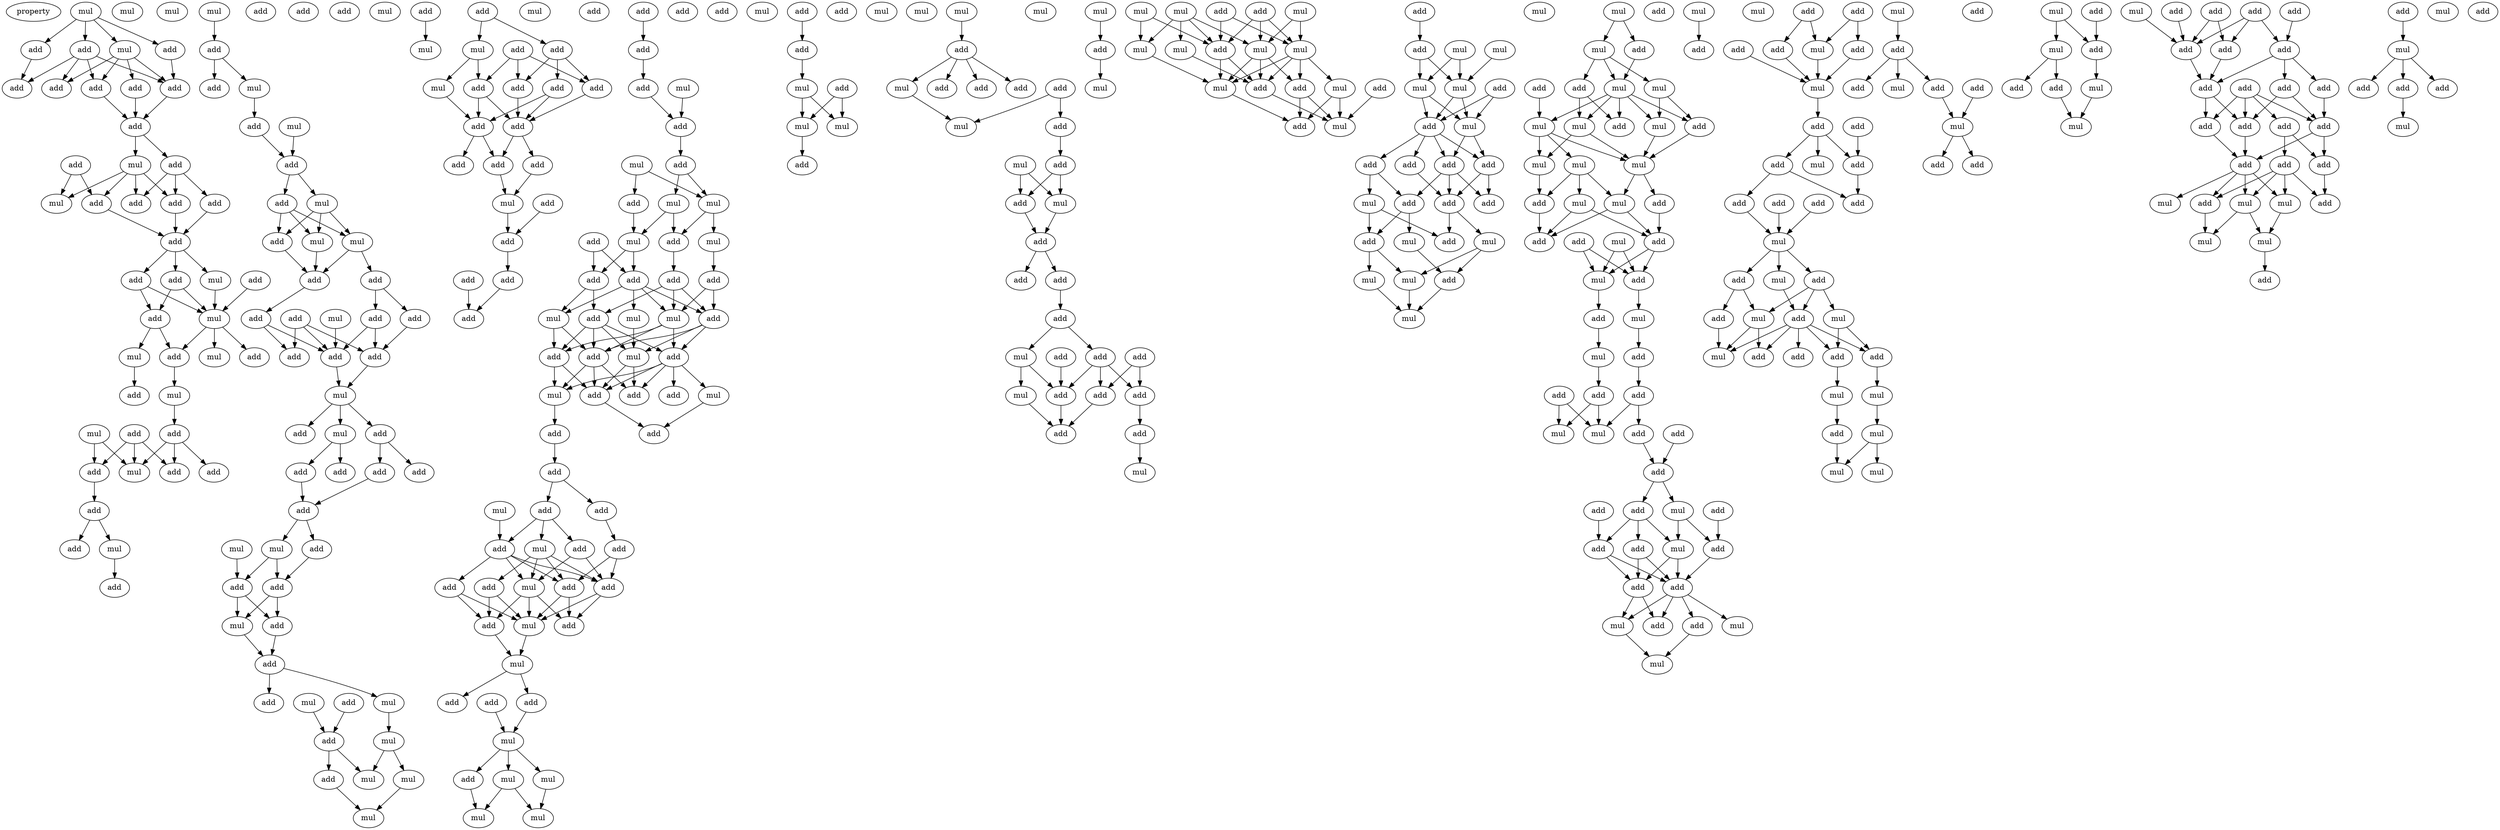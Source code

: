 digraph {
    node [fontcolor=black]
    property [mul=2,lf=1.0]
    0 [ label = mul ];
    1 [ label = add ];
    2 [ label = add ];
    3 [ label = mul ];
    4 [ label = add ];
    5 [ label = add ];
    6 [ label = add ];
    7 [ label = add ];
    8 [ label = add ];
    9 [ label = add ];
    10 [ label = add ];
    11 [ label = add ];
    12 [ label = add ];
    13 [ label = mul ];
    14 [ label = add ];
    15 [ label = add ];
    16 [ label = mul ];
    17 [ label = add ];
    18 [ label = add ];
    19 [ label = add ];
    20 [ label = mul ];
    21 [ label = add ];
    22 [ label = add ];
    23 [ label = add ];
    24 [ label = add ];
    25 [ label = mul ];
    26 [ label = mul ];
    27 [ label = add ];
    28 [ label = mul ];
    29 [ label = mul ];
    30 [ label = add ];
    31 [ label = mul ];
    32 [ label = add ];
    33 [ label = add ];
    34 [ label = mul ];
    35 [ label = add ];
    36 [ label = add ];
    37 [ label = add ];
    38 [ label = mul ];
    39 [ label = add ];
    40 [ label = add ];
    41 [ label = mul ];
    42 [ label = add ];
    43 [ label = mul ];
    44 [ label = mul ];
    45 [ label = add ];
    46 [ label = add ];
    47 [ label = add ];
    48 [ label = mul ];
    49 [ label = add ];
    50 [ label = mul ];
    51 [ label = add ];
    52 [ label = add ];
    53 [ label = mul ];
    54 [ label = mul ];
    55 [ label = mul ];
    56 [ label = add ];
    57 [ label = add ];
    58 [ label = add ];
    59 [ label = add ];
    60 [ label = add ];
    61 [ label = add ];
    62 [ label = add ];
    63 [ label = mul ];
    64 [ label = add ];
    65 [ label = add ];
    66 [ label = add ];
    67 [ label = mul ];
    68 [ label = add ];
    69 [ label = mul ];
    70 [ label = add ];
    71 [ label = add ];
    72 [ label = add ];
    73 [ label = add ];
    74 [ label = add ];
    75 [ label = add ];
    76 [ label = add ];
    77 [ label = add ];
    78 [ label = mul ];
    79 [ label = mul ];
    80 [ label = add ];
    81 [ label = add ];
    82 [ label = mul ];
    83 [ label = add ];
    84 [ label = add ];
    85 [ label = add ];
    86 [ label = add ];
    87 [ label = add ];
    88 [ label = mul ];
    89 [ label = mul ];
    90 [ label = mul ];
    91 [ label = add ];
    92 [ label = mul ];
    93 [ label = mul ];
    94 [ label = add ];
    95 [ label = mul ];
    96 [ label = add ];
    97 [ label = mul ];
    98 [ label = add ];
    99 [ label = mul ];
    100 [ label = add ];
    101 [ label = add ];
    102 [ label = mul ];
    103 [ label = mul ];
    104 [ label = add ];
    105 [ label = add ];
    106 [ label = add ];
    107 [ label = add ];
    108 [ label = add ];
    109 [ label = mul ];
    110 [ label = add ];
    111 [ label = add ];
    112 [ label = add ];
    113 [ label = add ];
    114 [ label = add ];
    115 [ label = mul ];
    116 [ label = add ];
    117 [ label = add ];
    118 [ label = add ];
    119 [ label = add ];
    120 [ label = add ];
    121 [ label = add ];
    122 [ label = add ];
    123 [ label = add ];
    124 [ label = add ];
    125 [ label = add ];
    126 [ label = mul ];
    127 [ label = add ];
    128 [ label = add ];
    129 [ label = mul ];
    130 [ label = add ];
    131 [ label = add ];
    132 [ label = mul ];
    133 [ label = mul ];
    134 [ label = add ];
    135 [ label = mul ];
    136 [ label = add ];
    137 [ label = mul ];
    138 [ label = add ];
    139 [ label = add ];
    140 [ label = add ];
    141 [ label = add ];
    142 [ label = add ];
    143 [ label = add ];
    144 [ label = mul ];
    145 [ label = mul ];
    146 [ label = mul ];
    147 [ label = add ];
    148 [ label = mul ];
    149 [ label = add ];
    150 [ label = add ];
    151 [ label = mul ];
    152 [ label = add ];
    153 [ label = add ];
    154 [ label = add ];
    155 [ label = mul ];
    156 [ label = add ];
    157 [ label = add ];
    158 [ label = add ];
    159 [ label = add ];
    160 [ label = add ];
    161 [ label = mul ];
    162 [ label = add ];
    163 [ label = add ];
    164 [ label = add ];
    165 [ label = mul ];
    166 [ label = add ];
    167 [ label = add ];
    168 [ label = add ];
    169 [ label = add ];
    170 [ label = mul ];
    171 [ label = add ];
    172 [ label = mul ];
    173 [ label = add ];
    174 [ label = mul ];
    175 [ label = add ];
    176 [ label = add ];
    177 [ label = add ];
    178 [ label = mul ];
    179 [ label = add ];
    180 [ label = mul ];
    181 [ label = mul ];
    182 [ label = mul ];
    183 [ label = add ];
    184 [ label = mul ];
    185 [ label = add ];
    186 [ label = mul ];
    187 [ label = add ];
    188 [ label = mul ];
    189 [ label = mul ];
    190 [ label = add ];
    191 [ label = mul ];
    192 [ label = mul ];
    193 [ label = add ];
    194 [ label = mul ];
    195 [ label = mul ];
    196 [ label = mul ];
    197 [ label = add ];
    198 [ label = add ];
    199 [ label = add ];
    200 [ label = add ];
    201 [ label = add ];
    202 [ label = mul ];
    203 [ label = mul ];
    204 [ label = add ];
    205 [ label = mul ];
    206 [ label = add ];
    207 [ label = add ];
    208 [ label = mul ];
    209 [ label = mul ];
    210 [ label = add ];
    211 [ label = add ];
    212 [ label = add ];
    213 [ label = add ];
    214 [ label = mul ];
    215 [ label = add ];
    216 [ label = mul ];
    217 [ label = add ];
    218 [ label = add ];
    219 [ label = add ];
    220 [ label = add ];
    221 [ label = add ];
    222 [ label = add ];
    223 [ label = mul ];
    224 [ label = add ];
    225 [ label = add ];
    226 [ label = mul ];
    227 [ label = mul ];
    228 [ label = add ];
    229 [ label = mul ];
    230 [ label = add ];
    231 [ label = mul ];
    232 [ label = mul ];
    233 [ label = mul ];
    234 [ label = add ];
    235 [ label = mul ];
    236 [ label = mul ];
    237 [ label = add ];
    238 [ label = mul ];
    239 [ label = add ];
    240 [ label = add ];
    241 [ label = mul ];
    242 [ label = mul ];
    243 [ label = add ];
    244 [ label = add ];
    245 [ label = mul ];
    246 [ label = add ];
    247 [ label = mul ];
    248 [ label = mul ];
    249 [ label = mul ];
    250 [ label = add ];
    251 [ label = add ];
    252 [ label = mul ];
    253 [ label = add ];
    254 [ label = add ];
    255 [ label = add ];
    256 [ label = add ];
    257 [ label = add ];
    258 [ label = mul ];
    259 [ label = add ];
    260 [ label = add ];
    261 [ label = add ];
    262 [ label = add ];
    263 [ label = mul ];
    264 [ label = mul ];
    265 [ label = mul ];
    266 [ label = add ];
    267 [ label = mul ];
    268 [ label = mul ];
    269 [ label = mul ];
    270 [ label = mul ];
    271 [ label = add ];
    272 [ label = mul ];
    273 [ label = mul ];
    274 [ label = add ];
    275 [ label = add ];
    276 [ label = mul ];
    277 [ label = add ];
    278 [ label = mul ];
    279 [ label = add ];
    280 [ label = add ];
    281 [ label = mul ];
    282 [ label = mul ];
    283 [ label = mul ];
    284 [ label = mul ];
    285 [ label = mul ];
    286 [ label = mul ];
    287 [ label = add ];
    288 [ label = add ];
    289 [ label = mul ];
    290 [ label = add ];
    291 [ label = add ];
    292 [ label = mul ];
    293 [ label = add ];
    294 [ label = add ];
    295 [ label = mul ];
    296 [ label = mul ];
    297 [ label = add ];
    298 [ label = add ];
    299 [ label = mul ];
    300 [ label = add ];
    301 [ label = add ];
    302 [ label = add ];
    303 [ label = mul ];
    304 [ label = add ];
    305 [ label = add ];
    306 [ label = mul ];
    307 [ label = add ];
    308 [ label = add ];
    309 [ label = add ];
    310 [ label = add ];
    311 [ label = mul ];
    312 [ label = add ];
    313 [ label = mul ];
    314 [ label = add ];
    315 [ label = add ];
    316 [ label = add ];
    317 [ label = add ];
    318 [ label = mul ];
    319 [ label = mul ];
    320 [ label = add ];
    321 [ label = add ];
    322 [ label = mul ];
    323 [ label = mul ];
    324 [ label = add ];
    325 [ label = mul ];
    326 [ label = add ];
    327 [ label = add ];
    328 [ label = add ];
    329 [ label = add ];
    330 [ label = mul ];
    331 [ label = add ];
    332 [ label = mul ];
    333 [ label = add ];
    334 [ label = add ];
    335 [ label = mul ];
    336 [ label = add ];
    337 [ label = add ];
    338 [ label = add ];
    339 [ label = add ];
    340 [ label = add ];
    341 [ label = add ];
    342 [ label = mul ];
    343 [ label = mul ];
    344 [ label = add ];
    345 [ label = add ];
    346 [ label = add ];
    347 [ label = mul ];
    348 [ label = mul ];
    349 [ label = add ];
    350 [ label = mul ];
    351 [ label = add ];
    352 [ label = add ];
    353 [ label = add ];
    354 [ label = add ];
    355 [ label = mul ];
    356 [ label = mul ];
    357 [ label = add ];
    358 [ label = mul ];
    359 [ label = mul ];
    360 [ label = mul ];
    361 [ label = mul ];
    362 [ label = add ];
    363 [ label = add ];
    364 [ label = add ];
    365 [ label = mul ];
    366 [ label = add ];
    367 [ label = mul ];
    368 [ label = add ];
    369 [ label = add ];
    370 [ label = add ];
    371 [ label = mul ];
    372 [ label = add ];
    373 [ label = mul ];
    374 [ label = add ];
    375 [ label = add ];
    376 [ label = add ];
    377 [ label = mul ];
    378 [ label = mul ];
    379 [ label = add ];
    380 [ label = mul ];
    381 [ label = add ];
    382 [ label = add ];
    383 [ label = add ];
    384 [ label = add ];
    385 [ label = add ];
    386 [ label = add ];
    387 [ label = add ];
    388 [ label = add ];
    389 [ label = add ];
    390 [ label = add ];
    391 [ label = add ];
    392 [ label = add ];
    393 [ label = add ];
    394 [ label = add ];
    395 [ label = add ];
    396 [ label = add ];
    397 [ label = add ];
    398 [ label = mul ];
    399 [ label = mul ];
    400 [ label = add ];
    401 [ label = mul ];
    402 [ label = add ];
    403 [ label = mul ];
    404 [ label = mul ];
    405 [ label = add ];
    406 [ label = add ];
    407 [ label = mul ];
    408 [ label = add ];
    409 [ label = add ];
    410 [ label = add ];
    411 [ label = mul ];
    412 [ label = add ];
    413 [ label = mul ];
    0 -> 1 [ name = 0 ];
    0 -> 2 [ name = 1 ];
    0 -> 3 [ name = 2 ];
    0 -> 4 [ name = 3 ];
    1 -> 6 [ name = 4 ];
    2 -> 5 [ name = 5 ];
    2 -> 6 [ name = 6 ];
    2 -> 7 [ name = 7 ];
    2 -> 8 [ name = 8 ];
    3 -> 5 [ name = 9 ];
    3 -> 7 [ name = 10 ];
    3 -> 8 [ name = 11 ];
    3 -> 9 [ name = 12 ];
    4 -> 5 [ name = 13 ];
    5 -> 10 [ name = 14 ];
    7 -> 10 [ name = 15 ];
    9 -> 10 [ name = 16 ];
    10 -> 12 [ name = 17 ];
    10 -> 13 [ name = 18 ];
    11 -> 15 [ name = 19 ];
    11 -> 16 [ name = 20 ];
    12 -> 14 [ name = 21 ];
    12 -> 17 [ name = 22 ];
    12 -> 18 [ name = 23 ];
    13 -> 14 [ name = 24 ];
    13 -> 15 [ name = 25 ];
    13 -> 16 [ name = 26 ];
    13 -> 17 [ name = 27 ];
    15 -> 19 [ name = 28 ];
    17 -> 19 [ name = 29 ];
    18 -> 19 [ name = 30 ];
    19 -> 20 [ name = 31 ];
    19 -> 21 [ name = 32 ];
    19 -> 22 [ name = 33 ];
    20 -> 25 [ name = 34 ];
    21 -> 24 [ name = 35 ];
    21 -> 25 [ name = 36 ];
    22 -> 24 [ name = 37 ];
    22 -> 25 [ name = 38 ];
    23 -> 25 [ name = 39 ];
    24 -> 27 [ name = 40 ];
    24 -> 29 [ name = 41 ];
    25 -> 27 [ name = 42 ];
    25 -> 28 [ name = 43 ];
    25 -> 30 [ name = 44 ];
    27 -> 31 [ name = 45 ];
    29 -> 32 [ name = 46 ];
    31 -> 35 [ name = 47 ];
    33 -> 36 [ name = 48 ];
    33 -> 37 [ name = 49 ];
    33 -> 38 [ name = 50 ];
    34 -> 37 [ name = 51 ];
    34 -> 38 [ name = 52 ];
    35 -> 36 [ name = 53 ];
    35 -> 38 [ name = 54 ];
    35 -> 39 [ name = 55 ];
    37 -> 40 [ name = 56 ];
    40 -> 42 [ name = 57 ];
    40 -> 43 [ name = 58 ];
    43 -> 45 [ name = 59 ];
    44 -> 46 [ name = 60 ];
    46 -> 47 [ name = 61 ];
    46 -> 48 [ name = 62 ];
    48 -> 49 [ name = 63 ];
    49 -> 51 [ name = 64 ];
    50 -> 51 [ name = 65 ];
    51 -> 52 [ name = 66 ];
    51 -> 53 [ name = 67 ];
    52 -> 54 [ name = 68 ];
    52 -> 55 [ name = 69 ];
    52 -> 56 [ name = 70 ];
    53 -> 54 [ name = 71 ];
    53 -> 55 [ name = 72 ];
    53 -> 56 [ name = 73 ];
    54 -> 57 [ name = 74 ];
    54 -> 58 [ name = 75 ];
    55 -> 57 [ name = 76 ];
    56 -> 57 [ name = 77 ];
    57 -> 62 [ name = 78 ];
    58 -> 59 [ name = 79 ];
    58 -> 61 [ name = 80 ];
    59 -> 64 [ name = 81 ];
    59 -> 66 [ name = 82 ];
    60 -> 64 [ name = 83 ];
    60 -> 65 [ name = 84 ];
    60 -> 66 [ name = 85 ];
    61 -> 64 [ name = 86 ];
    62 -> 65 [ name = 87 ];
    62 -> 66 [ name = 88 ];
    63 -> 66 [ name = 89 ];
    64 -> 67 [ name = 90 ];
    66 -> 67 [ name = 91 ];
    67 -> 68 [ name = 92 ];
    67 -> 69 [ name = 93 ];
    67 -> 70 [ name = 94 ];
    69 -> 73 [ name = 95 ];
    69 -> 74 [ name = 96 ];
    70 -> 71 [ name = 97 ];
    70 -> 75 [ name = 98 ];
    73 -> 76 [ name = 99 ];
    75 -> 76 [ name = 100 ];
    76 -> 77 [ name = 101 ];
    76 -> 78 [ name = 102 ];
    77 -> 81 [ name = 103 ];
    78 -> 80 [ name = 104 ];
    78 -> 81 [ name = 105 ];
    79 -> 80 [ name = 106 ];
    80 -> 82 [ name = 107 ];
    80 -> 83 [ name = 108 ];
    81 -> 82 [ name = 109 ];
    81 -> 83 [ name = 110 ];
    82 -> 85 [ name = 111 ];
    83 -> 85 [ name = 112 ];
    85 -> 86 [ name = 113 ];
    85 -> 89 [ name = 114 ];
    87 -> 91 [ name = 115 ];
    88 -> 91 [ name = 116 ];
    89 -> 90 [ name = 117 ];
    90 -> 92 [ name = 118 ];
    90 -> 93 [ name = 119 ];
    91 -> 93 [ name = 120 ];
    91 -> 94 [ name = 121 ];
    92 -> 95 [ name = 122 ];
    94 -> 95 [ name = 123 ];
    98 -> 99 [ name = 124 ];
    100 -> 102 [ name = 125 ];
    100 -> 104 [ name = 126 ];
    101 -> 106 [ name = 127 ];
    101 -> 107 [ name = 128 ];
    101 -> 108 [ name = 129 ];
    102 -> 107 [ name = 130 ];
    102 -> 109 [ name = 131 ];
    104 -> 105 [ name = 132 ];
    104 -> 106 [ name = 133 ];
    104 -> 108 [ name = 134 ];
    105 -> 110 [ name = 135 ];
    105 -> 111 [ name = 136 ];
    106 -> 110 [ name = 137 ];
    107 -> 110 [ name = 138 ];
    107 -> 111 [ name = 139 ];
    108 -> 110 [ name = 140 ];
    109 -> 111 [ name = 141 ];
    110 -> 113 [ name = 142 ];
    110 -> 114 [ name = 143 ];
    111 -> 112 [ name = 144 ];
    111 -> 113 [ name = 145 ];
    113 -> 115 [ name = 146 ];
    114 -> 115 [ name = 147 ];
    115 -> 117 [ name = 148 ];
    116 -> 117 [ name = 149 ];
    117 -> 120 [ name = 150 ];
    119 -> 122 [ name = 151 ];
    120 -> 122 [ name = 152 ];
    121 -> 124 [ name = 153 ];
    124 -> 125 [ name = 154 ];
    125 -> 128 [ name = 155 ];
    126 -> 128 [ name = 156 ];
    128 -> 130 [ name = 157 ];
    129 -> 131 [ name = 158 ];
    129 -> 132 [ name = 159 ];
    130 -> 132 [ name = 160 ];
    130 -> 133 [ name = 161 ];
    131 -> 135 [ name = 162 ];
    132 -> 134 [ name = 163 ];
    132 -> 137 [ name = 164 ];
    133 -> 134 [ name = 165 ];
    133 -> 135 [ name = 166 ];
    134 -> 139 [ name = 167 ];
    135 -> 140 [ name = 168 ];
    135 -> 141 [ name = 169 ];
    136 -> 140 [ name = 170 ];
    136 -> 141 [ name = 171 ];
    137 -> 138 [ name = 172 ];
    138 -> 142 [ name = 173 ];
    138 -> 145 [ name = 174 ];
    139 -> 142 [ name = 175 ];
    139 -> 143 [ name = 176 ];
    139 -> 145 [ name = 177 ];
    140 -> 142 [ name = 178 ];
    140 -> 144 [ name = 179 ];
    140 -> 145 [ name = 180 ];
    140 -> 146 [ name = 181 ];
    141 -> 143 [ name = 182 ];
    141 -> 144 [ name = 183 ];
    142 -> 147 [ name = 184 ];
    142 -> 148 [ name = 185 ];
    142 -> 150 [ name = 186 ];
    143 -> 147 [ name = 187 ];
    143 -> 148 [ name = 188 ];
    143 -> 149 [ name = 189 ];
    143 -> 150 [ name = 190 ];
    144 -> 149 [ name = 191 ];
    144 -> 150 [ name = 192 ];
    145 -> 147 [ name = 193 ];
    145 -> 149 [ name = 194 ];
    145 -> 150 [ name = 195 ];
    146 -> 148 [ name = 196 ];
    147 -> 151 [ name = 197 ];
    147 -> 152 [ name = 198 ];
    147 -> 153 [ name = 199 ];
    147 -> 154 [ name = 200 ];
    147 -> 155 [ name = 201 ];
    148 -> 152 [ name = 202 ];
    148 -> 154 [ name = 203 ];
    149 -> 151 [ name = 204 ];
    149 -> 152 [ name = 205 ];
    150 -> 151 [ name = 206 ];
    150 -> 152 [ name = 207 ];
    150 -> 154 [ name = 208 ];
    151 -> 157 [ name = 209 ];
    152 -> 156 [ name = 210 ];
    155 -> 156 [ name = 211 ];
    157 -> 158 [ name = 212 ];
    158 -> 159 [ name = 213 ];
    158 -> 160 [ name = 214 ];
    159 -> 164 [ name = 215 ];
    160 -> 162 [ name = 216 ];
    160 -> 163 [ name = 217 ];
    160 -> 165 [ name = 218 ];
    161 -> 163 [ name = 219 ];
    162 -> 166 [ name = 220 ];
    162 -> 170 [ name = 221 ];
    163 -> 166 [ name = 222 ];
    163 -> 168 [ name = 223 ];
    163 -> 169 [ name = 224 ];
    163 -> 170 [ name = 225 ];
    164 -> 166 [ name = 226 ];
    164 -> 168 [ name = 227 ];
    165 -> 166 [ name = 228 ];
    165 -> 167 [ name = 229 ];
    165 -> 168 [ name = 230 ];
    165 -> 170 [ name = 231 ];
    166 -> 171 [ name = 232 ];
    166 -> 172 [ name = 233 ];
    167 -> 172 [ name = 234 ];
    167 -> 173 [ name = 235 ];
    168 -> 171 [ name = 236 ];
    168 -> 172 [ name = 237 ];
    169 -> 172 [ name = 238 ];
    169 -> 173 [ name = 239 ];
    170 -> 171 [ name = 240 ];
    170 -> 172 [ name = 241 ];
    170 -> 173 [ name = 242 ];
    172 -> 174 [ name = 243 ];
    173 -> 174 [ name = 244 ];
    174 -> 175 [ name = 245 ];
    174 -> 177 [ name = 246 ];
    175 -> 178 [ name = 247 ];
    176 -> 178 [ name = 248 ];
    178 -> 179 [ name = 249 ];
    178 -> 180 [ name = 250 ];
    178 -> 181 [ name = 251 ];
    179 -> 184 [ name = 252 ];
    180 -> 186 [ name = 253 ];
    181 -> 184 [ name = 254 ];
    181 -> 186 [ name = 255 ];
    183 -> 187 [ name = 256 ];
    187 -> 188 [ name = 257 ];
    188 -> 191 [ name = 258 ];
    188 -> 192 [ name = 259 ];
    190 -> 191 [ name = 260 ];
    190 -> 192 [ name = 261 ];
    191 -> 193 [ name = 262 ];
    195 -> 197 [ name = 263 ];
    197 -> 198 [ name = 264 ];
    197 -> 199 [ name = 265 ];
    197 -> 200 [ name = 266 ];
    197 -> 202 [ name = 267 ];
    201 -> 203 [ name = 268 ];
    201 -> 204 [ name = 269 ];
    202 -> 203 [ name = 270 ];
    204 -> 206 [ name = 271 ];
    205 -> 207 [ name = 272 ];
    205 -> 209 [ name = 273 ];
    206 -> 207 [ name = 274 ];
    206 -> 209 [ name = 275 ];
    207 -> 211 [ name = 276 ];
    208 -> 210 [ name = 277 ];
    209 -> 211 [ name = 278 ];
    210 -> 214 [ name = 279 ];
    211 -> 212 [ name = 280 ];
    211 -> 213 [ name = 281 ];
    213 -> 215 [ name = 282 ];
    215 -> 216 [ name = 283 ];
    215 -> 219 [ name = 284 ];
    216 -> 220 [ name = 285 ];
    216 -> 223 [ name = 286 ];
    217 -> 220 [ name = 287 ];
    218 -> 221 [ name = 288 ];
    218 -> 222 [ name = 289 ];
    219 -> 220 [ name = 290 ];
    219 -> 221 [ name = 291 ];
    219 -> 222 [ name = 292 ];
    220 -> 225 [ name = 293 ];
    221 -> 224 [ name = 294 ];
    222 -> 225 [ name = 295 ];
    223 -> 225 [ name = 296 ];
    224 -> 226 [ name = 297 ];
    227 -> 232 [ name = 298 ];
    227 -> 235 [ name = 299 ];
    228 -> 232 [ name = 300 ];
    228 -> 234 [ name = 301 ];
    228 -> 235 [ name = 302 ];
    229 -> 233 [ name = 303 ];
    229 -> 234 [ name = 304 ];
    229 -> 235 [ name = 305 ];
    229 -> 236 [ name = 306 ];
    230 -> 232 [ name = 307 ];
    230 -> 234 [ name = 308 ];
    231 -> 234 [ name = 309 ];
    231 -> 236 [ name = 310 ];
    232 -> 237 [ name = 311 ];
    232 -> 238 [ name = 312 ];
    232 -> 239 [ name = 313 ];
    232 -> 241 [ name = 314 ];
    233 -> 239 [ name = 315 ];
    234 -> 238 [ name = 316 ];
    234 -> 239 [ name = 317 ];
    235 -> 237 [ name = 318 ];
    235 -> 238 [ name = 319 ];
    235 -> 239 [ name = 320 ];
    236 -> 238 [ name = 321 ];
    237 -> 242 [ name = 322 ];
    237 -> 243 [ name = 323 ];
    238 -> 243 [ name = 324 ];
    239 -> 242 [ name = 325 ];
    240 -> 242 [ name = 326 ];
    241 -> 242 [ name = 327 ];
    241 -> 243 [ name = 328 ];
    244 -> 246 [ name = 329 ];
    245 -> 249 [ name = 330 ];
    246 -> 248 [ name = 331 ];
    246 -> 249 [ name = 332 ];
    247 -> 248 [ name = 333 ];
    247 -> 249 [ name = 334 ];
    248 -> 251 [ name = 335 ];
    248 -> 252 [ name = 336 ];
    249 -> 251 [ name = 337 ];
    249 -> 252 [ name = 338 ];
    250 -> 251 [ name = 339 ];
    250 -> 252 [ name = 340 ];
    251 -> 253 [ name = 341 ];
    251 -> 254 [ name = 342 ];
    251 -> 255 [ name = 343 ];
    251 -> 256 [ name = 344 ];
    252 -> 254 [ name = 345 ];
    252 -> 255 [ name = 346 ];
    253 -> 257 [ name = 347 ];
    254 -> 257 [ name = 348 ];
    254 -> 259 [ name = 349 ];
    254 -> 260 [ name = 350 ];
    255 -> 257 [ name = 351 ];
    255 -> 260 [ name = 352 ];
    256 -> 258 [ name = 353 ];
    256 -> 259 [ name = 354 ];
    257 -> 261 [ name = 355 ];
    257 -> 264 [ name = 356 ];
    258 -> 261 [ name = 357 ];
    258 -> 262 [ name = 358 ];
    259 -> 262 [ name = 359 ];
    259 -> 263 [ name = 360 ];
    262 -> 265 [ name = 361 ];
    262 -> 267 [ name = 362 ];
    263 -> 266 [ name = 363 ];
    264 -> 265 [ name = 364 ];
    264 -> 266 [ name = 365 ];
    265 -> 269 [ name = 366 ];
    266 -> 269 [ name = 367 ];
    267 -> 269 [ name = 368 ];
    270 -> 271 [ name = 369 ];
    270 -> 272 [ name = 370 ];
    271 -> 276 [ name = 371 ];
    272 -> 273 [ name = 372 ];
    272 -> 274 [ name = 373 ];
    272 -> 276 [ name = 374 ];
    273 -> 278 [ name = 375 ];
    273 -> 280 [ name = 376 ];
    274 -> 279 [ name = 377 ];
    274 -> 282 [ name = 378 ];
    276 -> 278 [ name = 379 ];
    276 -> 279 [ name = 380 ];
    276 -> 280 [ name = 381 ];
    276 -> 281 [ name = 382 ];
    276 -> 282 [ name = 383 ];
    277 -> 281 [ name = 384 ];
    278 -> 285 [ name = 385 ];
    280 -> 285 [ name = 386 ];
    281 -> 283 [ name = 387 ];
    281 -> 284 [ name = 388 ];
    281 -> 285 [ name = 389 ];
    282 -> 284 [ name = 390 ];
    282 -> 285 [ name = 391 ];
    283 -> 286 [ name = 392 ];
    283 -> 287 [ name = 393 ];
    283 -> 289 [ name = 394 ];
    284 -> 287 [ name = 395 ];
    285 -> 286 [ name = 396 ];
    285 -> 288 [ name = 397 ];
    286 -> 291 [ name = 398 ];
    286 -> 293 [ name = 399 ];
    287 -> 291 [ name = 400 ];
    288 -> 293 [ name = 401 ];
    289 -> 291 [ name = 402 ];
    289 -> 293 [ name = 403 ];
    290 -> 294 [ name = 404 ];
    290 -> 295 [ name = 405 ];
    292 -> 294 [ name = 406 ];
    292 -> 295 [ name = 407 ];
    293 -> 294 [ name = 408 ];
    293 -> 295 [ name = 409 ];
    294 -> 296 [ name = 410 ];
    295 -> 297 [ name = 411 ];
    296 -> 298 [ name = 412 ];
    297 -> 299 [ name = 413 ];
    298 -> 301 [ name = 414 ];
    299 -> 300 [ name = 415 ];
    300 -> 303 [ name = 416 ];
    300 -> 306 [ name = 417 ];
    301 -> 303 [ name = 418 ];
    301 -> 304 [ name = 419 ];
    302 -> 303 [ name = 420 ];
    302 -> 306 [ name = 421 ];
    304 -> 307 [ name = 422 ];
    305 -> 307 [ name = 423 ];
    307 -> 310 [ name = 424 ];
    307 -> 311 [ name = 425 ];
    308 -> 314 [ name = 426 ];
    309 -> 315 [ name = 427 ];
    310 -> 312 [ name = 428 ];
    310 -> 313 [ name = 429 ];
    310 -> 315 [ name = 430 ];
    311 -> 313 [ name = 431 ];
    311 -> 314 [ name = 432 ];
    312 -> 316 [ name = 433 ];
    312 -> 317 [ name = 434 ];
    313 -> 316 [ name = 435 ];
    313 -> 317 [ name = 436 ];
    314 -> 317 [ name = 437 ];
    315 -> 316 [ name = 438 ];
    315 -> 317 [ name = 439 ];
    316 -> 319 [ name = 440 ];
    316 -> 321 [ name = 441 ];
    317 -> 318 [ name = 442 ];
    317 -> 319 [ name = 443 ];
    317 -> 320 [ name = 444 ];
    317 -> 321 [ name = 445 ];
    319 -> 322 [ name = 446 ];
    320 -> 322 [ name = 447 ];
    323 -> 324 [ name = 448 ];
    326 -> 330 [ name = 449 ];
    326 -> 331 [ name = 450 ];
    327 -> 329 [ name = 451 ];
    327 -> 330 [ name = 452 ];
    328 -> 332 [ name = 453 ];
    329 -> 332 [ name = 454 ];
    330 -> 332 [ name = 455 ];
    331 -> 332 [ name = 456 ];
    332 -> 334 [ name = 457 ];
    333 -> 337 [ name = 458 ];
    334 -> 335 [ name = 459 ];
    334 -> 336 [ name = 460 ];
    334 -> 337 [ name = 461 ];
    336 -> 338 [ name = 462 ];
    336 -> 340 [ name = 463 ];
    337 -> 340 [ name = 464 ];
    338 -> 342 [ name = 465 ];
    339 -> 342 [ name = 466 ];
    341 -> 342 [ name = 467 ];
    342 -> 343 [ name = 468 ];
    342 -> 344 [ name = 469 ];
    342 -> 345 [ name = 470 ];
    343 -> 349 [ name = 471 ];
    344 -> 347 [ name = 472 ];
    344 -> 348 [ name = 473 ];
    344 -> 349 [ name = 474 ];
    345 -> 346 [ name = 475 ];
    345 -> 348 [ name = 476 ];
    346 -> 350 [ name = 477 ];
    347 -> 352 [ name = 478 ];
    347 -> 354 [ name = 479 ];
    348 -> 350 [ name = 480 ];
    348 -> 353 [ name = 481 ];
    349 -> 350 [ name = 482 ];
    349 -> 351 [ name = 483 ];
    349 -> 352 [ name = 484 ];
    349 -> 353 [ name = 485 ];
    349 -> 354 [ name = 486 ];
    352 -> 356 [ name = 487 ];
    354 -> 355 [ name = 488 ];
    355 -> 357 [ name = 489 ];
    356 -> 358 [ name = 490 ];
    357 -> 359 [ name = 491 ];
    358 -> 359 [ name = 492 ];
    358 -> 361 [ name = 493 ];
    360 -> 362 [ name = 494 ];
    362 -> 364 [ name = 495 ];
    362 -> 365 [ name = 496 ];
    362 -> 366 [ name = 497 ];
    363 -> 367 [ name = 498 ];
    366 -> 367 [ name = 499 ];
    367 -> 368 [ name = 500 ];
    367 -> 369 [ name = 501 ];
    371 -> 373 [ name = 502 ];
    371 -> 374 [ name = 503 ];
    372 -> 374 [ name = 504 ];
    373 -> 375 [ name = 505 ];
    373 -> 376 [ name = 506 ];
    374 -> 377 [ name = 507 ];
    376 -> 378 [ name = 508 ];
    377 -> 378 [ name = 509 ];
    379 -> 384 [ name = 510 ];
    379 -> 386 [ name = 511 ];
    380 -> 384 [ name = 512 ];
    381 -> 384 [ name = 513 ];
    381 -> 385 [ name = 514 ];
    381 -> 386 [ name = 515 ];
    382 -> 385 [ name = 516 ];
    383 -> 384 [ name = 517 ];
    384 -> 387 [ name = 518 ];
    385 -> 387 [ name = 519 ];
    385 -> 388 [ name = 520 ];
    385 -> 390 [ name = 521 ];
    386 -> 387 [ name = 522 ];
    387 -> 391 [ name = 523 ];
    387 -> 393 [ name = 524 ];
    388 -> 391 [ name = 525 ];
    388 -> 394 [ name = 526 ];
    389 -> 391 [ name = 527 ];
    389 -> 392 [ name = 528 ];
    389 -> 393 [ name = 529 ];
    389 -> 394 [ name = 530 ];
    390 -> 394 [ name = 531 ];
    391 -> 395 [ name = 532 ];
    392 -> 396 [ name = 533 ];
    392 -> 397 [ name = 534 ];
    393 -> 395 [ name = 535 ];
    394 -> 395 [ name = 536 ];
    394 -> 397 [ name = 537 ];
    395 -> 398 [ name = 538 ];
    395 -> 399 [ name = 539 ];
    395 -> 401 [ name = 540 ];
    395 -> 402 [ name = 541 ];
    396 -> 399 [ name = 542 ];
    396 -> 400 [ name = 543 ];
    396 -> 401 [ name = 544 ];
    396 -> 402 [ name = 545 ];
    397 -> 400 [ name = 546 ];
    399 -> 404 [ name = 547 ];
    401 -> 403 [ name = 548 ];
    401 -> 404 [ name = 549 ];
    402 -> 403 [ name = 550 ];
    404 -> 405 [ name = 551 ];
    406 -> 407 [ name = 552 ];
    407 -> 408 [ name = 553 ];
    407 -> 409 [ name = 554 ];
    407 -> 410 [ name = 555 ];
    409 -> 413 [ name = 556 ];
}
